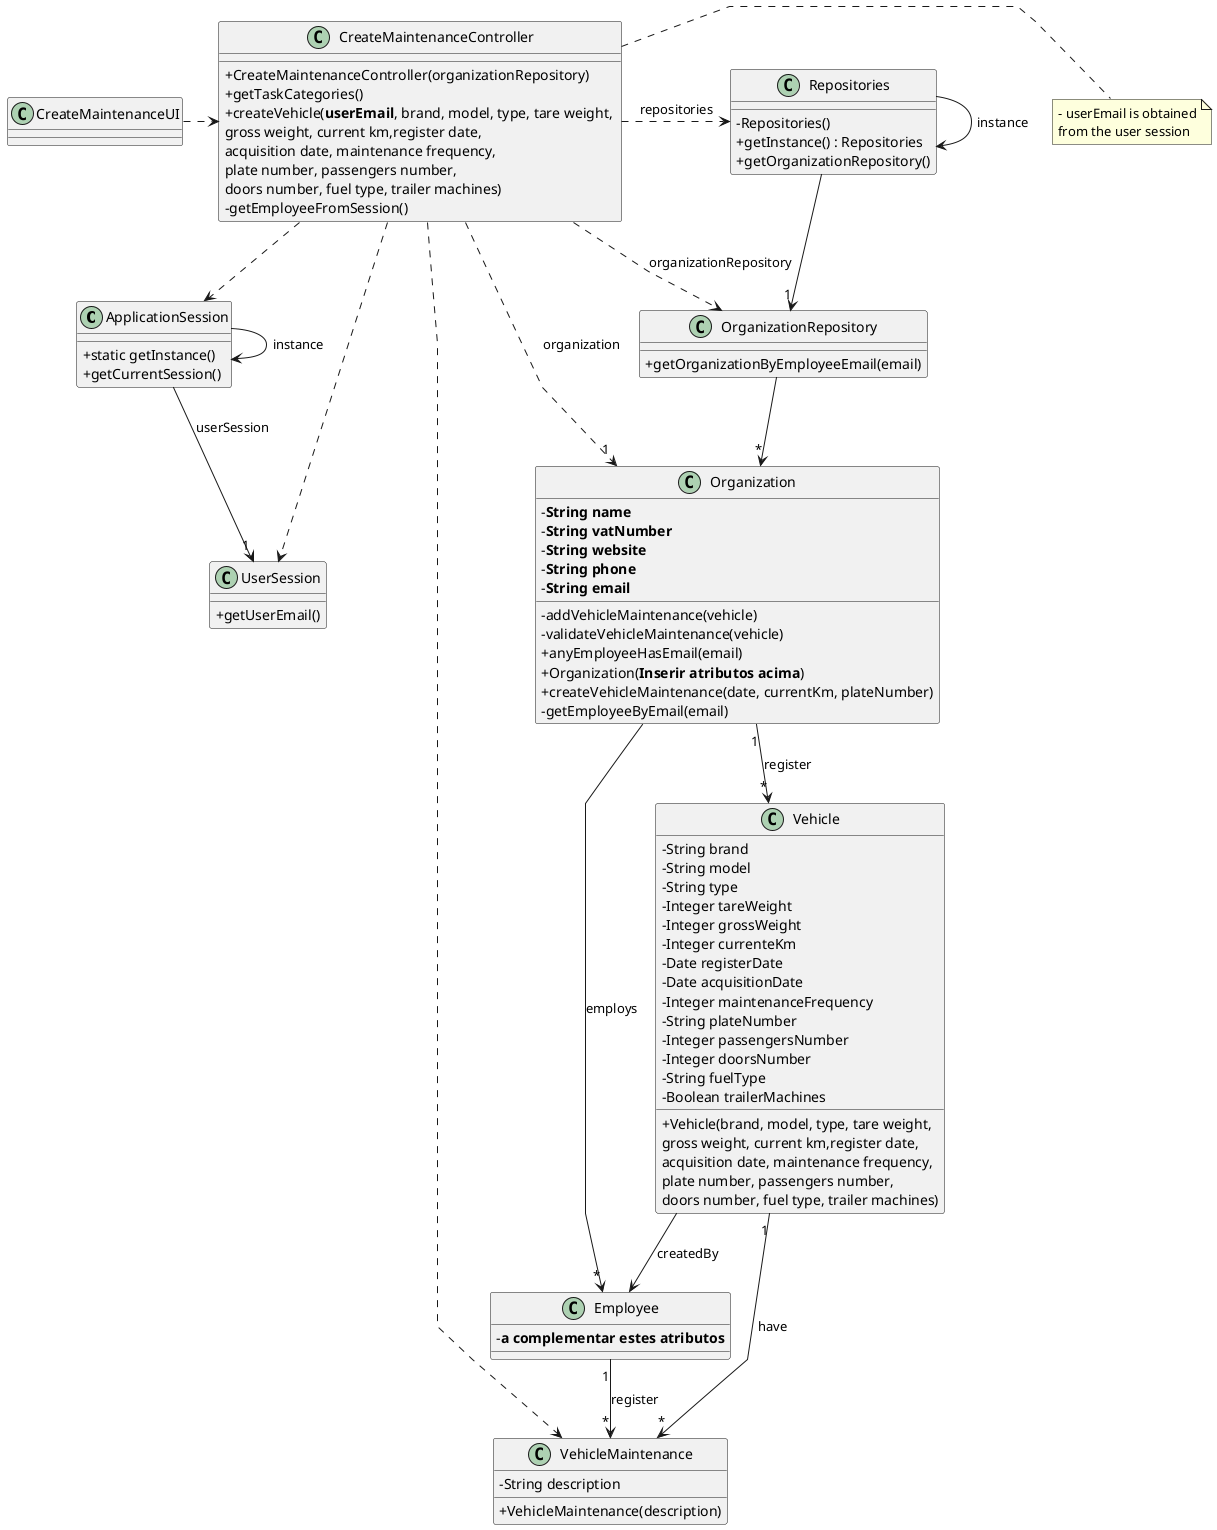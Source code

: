 @startuml
'skinparam monochrome true
skinparam packageStyle rectangle
skinparam shadowing false
skinparam linetype polyline
'skinparam linetype orto

skinparam classAttributeIconSize 0

'left to right direction

class ApplicationSession
{
    + static getInstance()
    + getCurrentSession()
}

class UserSession
{
    + getUserEmail()
}

class Employee {
    - **a complementar estes atributos**
}

class Vehicle {
    - String brand
        - String model
        - String type
        - Integer tareWeight
        - Integer grossWeight
        - Integer currenteKm
        - Date registerDate
        - Date acquisitionDate
        - Integer maintenanceFrequency
        - String plateNumber
        - Integer passengersNumber
        - Integer doorsNumber
        - String fuelType
        - Boolean trailerMachines

        + Vehicle(brand, model, type, tare weight, \ngross weight, current km,register date, \nacquisition date, maintenance frequency, \nplate number, passengers number,\ndoors number, fuel type, trailer machines)
}

class VehicleMaintenance {
    - String description

    + VehicleMaintenance(description)
}

class Organization {
    - **String name**
    - **String vatNumber**
    - **String website**
    - **String phone**
    - **String email**

    - addVehicleMaintenance(vehicle)
    - validateVehicleMaintenance(vehicle)
    + anyEmployeeHasEmail(email)
    + Organization(**Inserir atributos acima**)
    + createVehicleMaintenance(date, currentKm, plateNumber)
    - getEmployeeByEmail(email)

}

class OrganizationRepository {
    + getOrganizationByEmployeeEmail(email)
}

class Repositories {
    - Repositories()
    + getInstance() : Repositories
    + getOrganizationRepository()
}

class CreateMaintenanceController {
    + CreateMaintenanceController(organizationRepository)
    + getTaskCategories()
    + createVehicle(**userEmail**, brand, model, type, tare weight, \ngross weight, current km,register date, \nacquisition date, maintenance frequency, \nplate number, passengers number,\ndoors number, fuel type, trailer machines)
    - getEmployeeFromSession()
}

note right of CreateMaintenanceController
    - userEmail is obtained
    from the user session
end note

class CreateMaintenanceUI {
}

Repositories -> Repositories : instance
ApplicationSession -> ApplicationSession : instance

CreateMaintenanceUI .> CreateMaintenanceController

CreateMaintenanceController .> Repositories : repositories

CreateMaintenanceController ..> VehicleMaintenance
CreateMaintenanceController ..> OrganizationRepository : organizationRepository

Repositories --> "1" OrganizationRepository

OrganizationRepository --> "*" Organization
ApplicationSession --> "1" UserSession : userSession

CreateMaintenanceController ..> "1" Organization : organization
CreateMaintenanceController ..> ApplicationSession
CreateMaintenanceController ..> UserSession
Vehicle "1" --> "*" VehicleMaintenance : have
Employee "1" --> "*" VehicleMaintenance : register
Organization "1" --> "*" Vehicle : register
Vehicle --> Employee : createdBy

Organization --> "*" Employee : employs

@enduml

@startuml
'skinparam monochrome true
skinparam packageStyle rectangle
skinparam shadowing false
skinparam linetype polyline
'skinparam linetype orto

skinparam classAttributeIconSize 0

'left to right direction

class RegisterVehicleMaintenanceUI {
    +run()
    +requestData(plateNumber, date, currentKm)
    +submitData()
    +requestPlateNumber()
    +requestDate()
    +requestCurrentKM()
}

class RegisterVehicleMaintenanceController {
    - vehicleRepository:VehicleRepository
    - authenticationRepository:AuthenticationRepository

    - getEmployeeFromSession()
    + RegisterVehicleMaintenanceController(vehicleRepository)
    + createVehicleMaintenance(plateNumber, date, currentKm)
}

class Employee{
    -name:String
    -birthdate:Date
    -admissionDate:Date
    -address
    -mobileContact:String
    -emailContact:String
    -IDdocType:String
    -IDnumber:String
    -taxNumber:String
    -job:Job

    +Employee (String nome,LocalDate dateOfBirth,\nLocalDate admissionDate, String morada, int telemovel,\nString email, String idDocType, int docTypeNumber,\nint taxPayerIdNumber, String role, Job job)
}

class Repositories{
    - instance:Repositories
    - skillRepository:SkillRepository
    - jobRepository:JobRepository
    - employeeRepository:EmployeeRepository
    -authenticationRepository:AuthenticationRepository

    + getInstance()
    + getSkillRepository()
    + getJobRepository()
    + getEmployeeRepository()
    + getAuthenticationRepository()
}

class VehicleRepository{
    + getVehicles()
    + validateVehicle(newVehicle)
    + addVehicle(newVehicle)
}

class AuthenticationRepository{
    + getEmployeeFromSession()
}

class Vehicle {
    - String brand
    - String model
    - String type
    - Integer tareWeight
    - Integer grossWeight
    - Integer currenteKm
    - Date registerDate
    - Date acquisitionDate
    - Integer maintenanceFrequency
    - String plateNumber
    - Integer passengersNumber
    - Integer doorsNumber
    - String fuelType
    - Boolean trailerMachines

    + Vehicle(brand, model, type, tare weight, \ngross weight, current km,register date, \nacquisition date, maintenance frequency, \nplate number, passengers number,\ndoors number, fuel type, trailer machines)
}

class VehicleMaintenance {
    - String description

    + VehicleMaintenance(description)
}

RegisterVehicleMaintenanceUI "1" ..> "1" RegisterVehicleMaintenanceController

RegisterVehicleMaintenanceController "1" --> "1" Repositories : getInstance

Repositories "1" ..> "1" VehicleRepository : create

RegisterVehicleMaintenanceController --> Employee : createVehicleMaintenance

RegisterVehicleMaintenanceController "1" --> "1" AuthenticationRepository : getCurrentUserSession

Employee "1" --> "*" VehicleMaintenance : createNewVehicleMaintenance

RegisterVehicleMaintenanceController --> VehicleRepository: add

VehicleRepository --> Vehicle : have

Vehicle "1" --> "*" VehicleMaintenance : have

@enduml